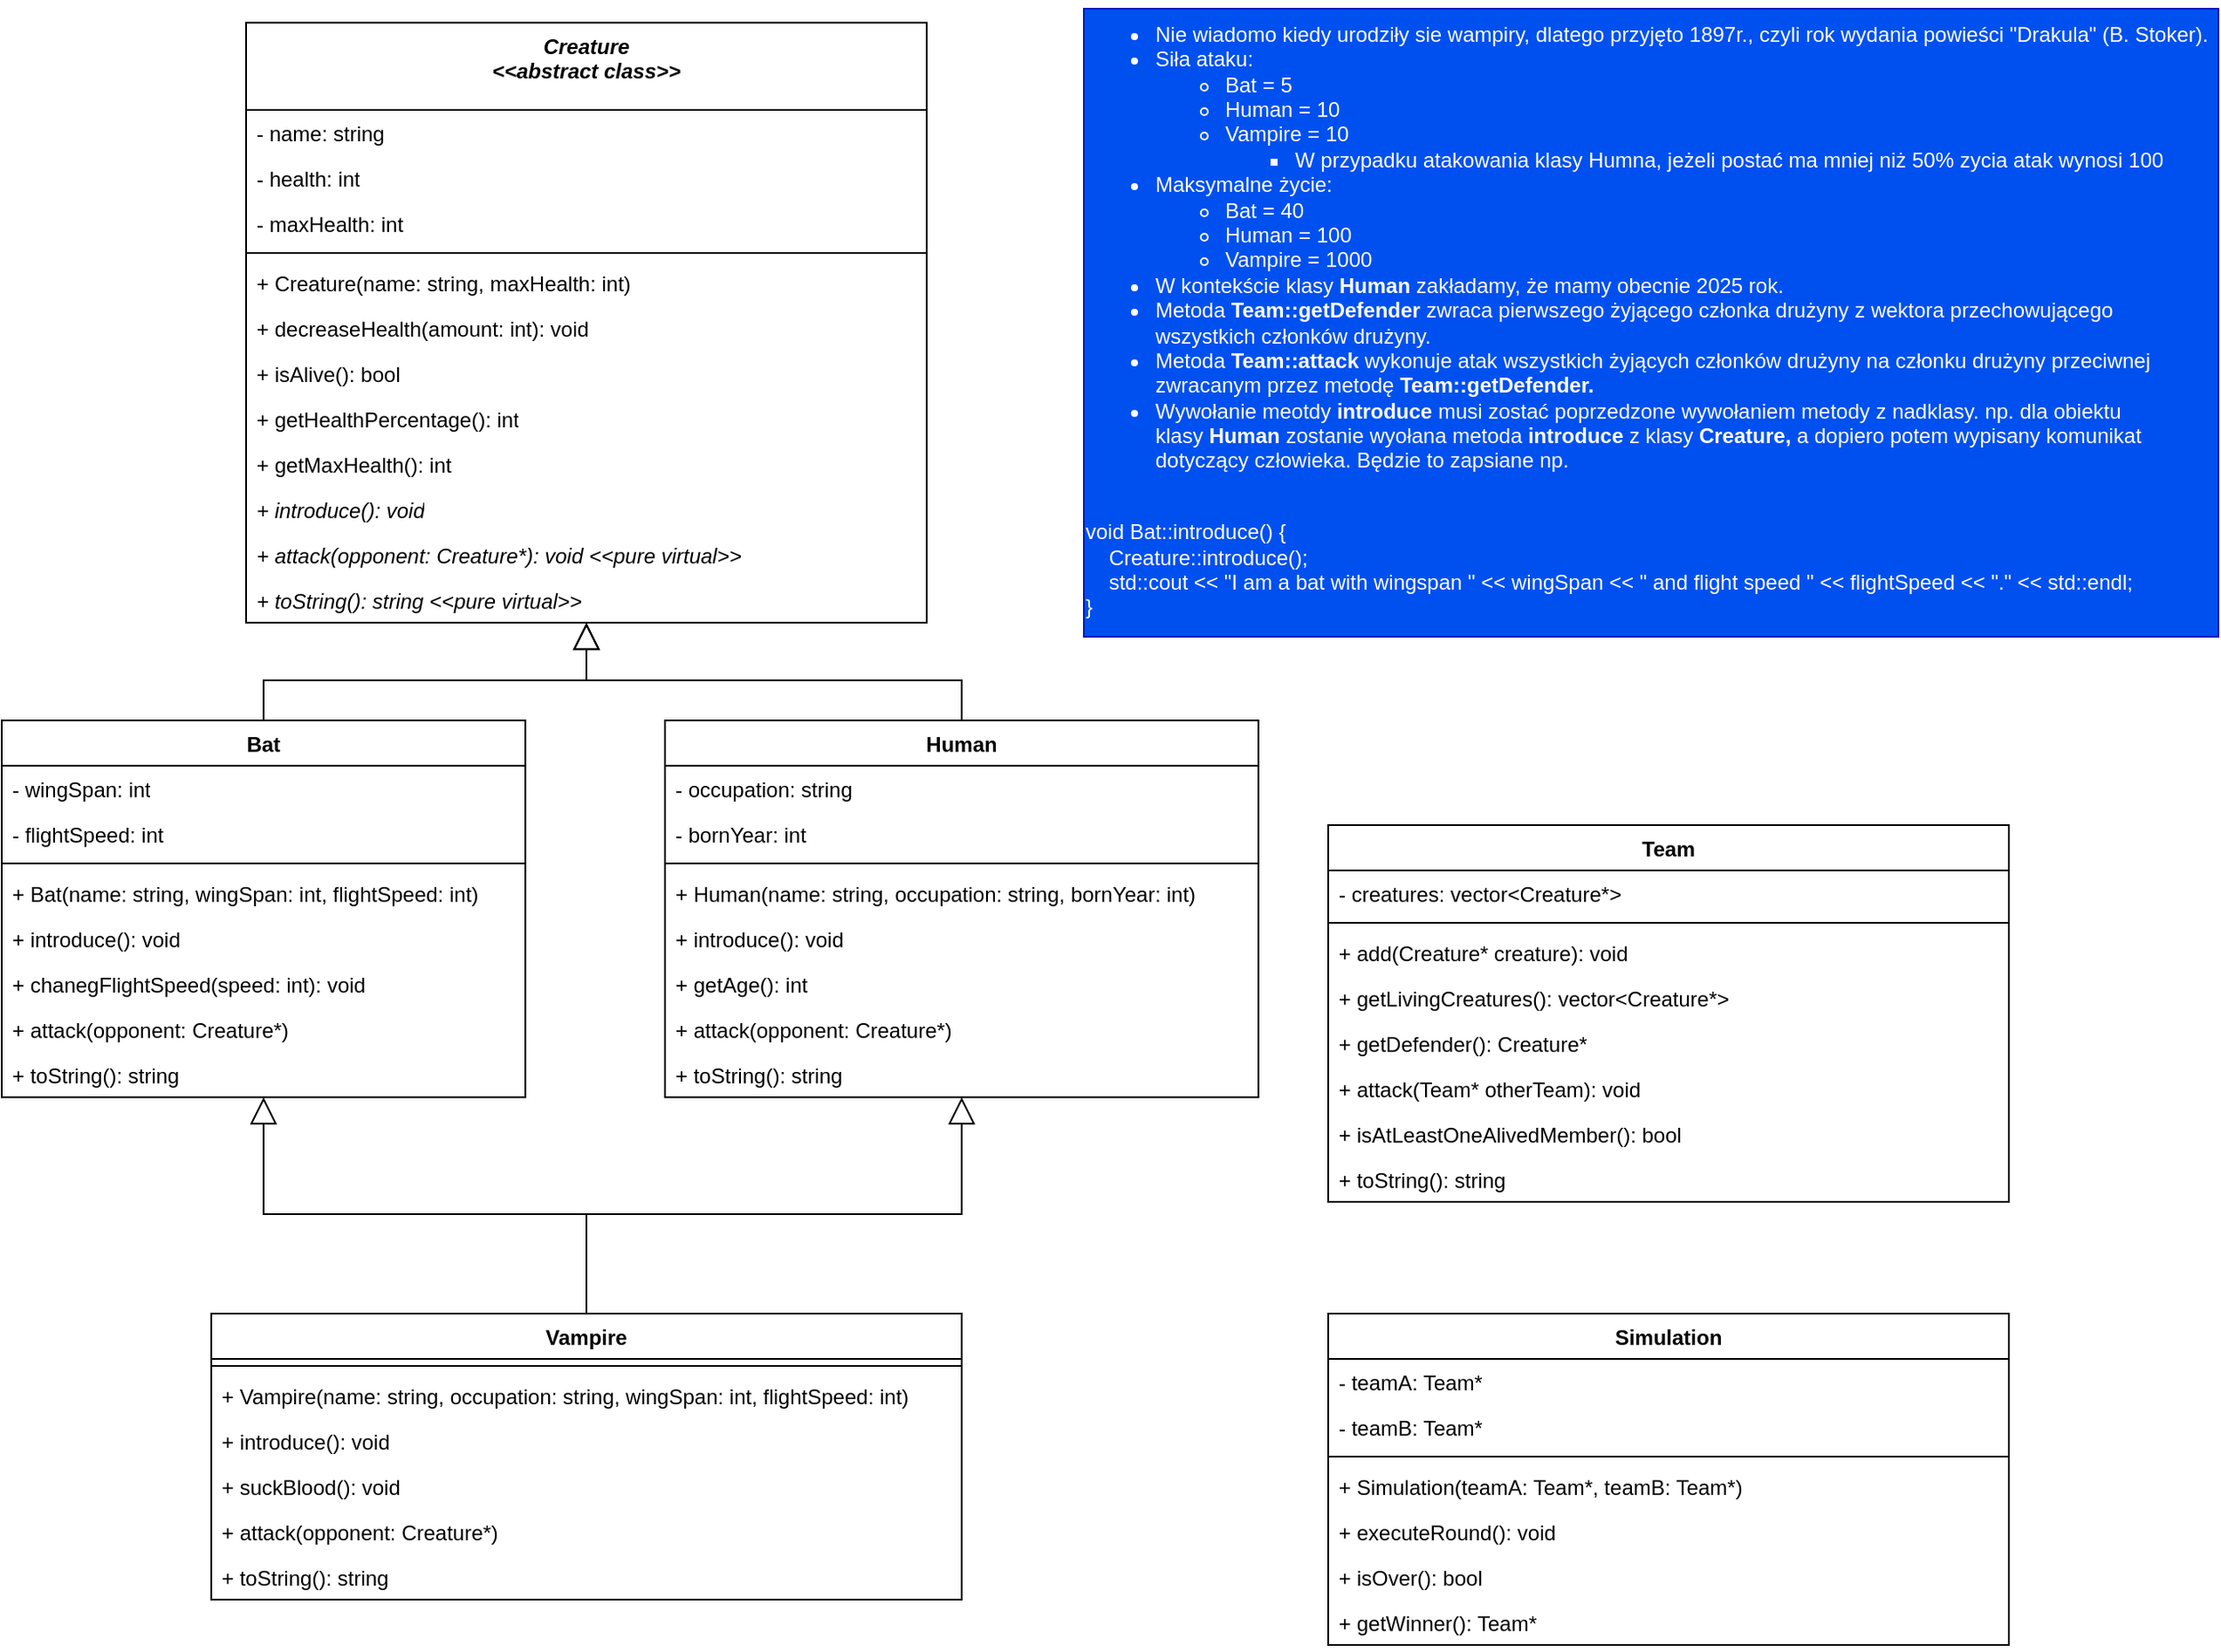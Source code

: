 <mxfile version="25.0.3">
  <diagram name="Page-1" id="QstAt_iUv-jLmHuZSIRQ">
    <mxGraphModel dx="2074" dy="2204" grid="1" gridSize="10" guides="1" tooltips="1" connect="1" arrows="1" fold="1" page="1" pageScale="1" pageWidth="850" pageHeight="1100" math="0" shadow="0">
      <root>
        <mxCell id="0" />
        <mxCell id="1" parent="0" />
        <mxCell id="5Migwdwcm8lPXjOvwGc1-4" value="&lt;i&gt;Creature&lt;/i&gt;&lt;div&gt;&lt;i&gt;&amp;lt;&amp;lt;abstract class&amp;gt;&amp;gt;&lt;/i&gt;&lt;/div&gt;" style="swimlane;fontStyle=1;align=center;verticalAlign=top;childLayout=stackLayout;horizontal=1;startSize=50;horizontalStack=0;resizeParent=1;resizeParentMax=0;resizeLast=0;collapsible=1;marginBottom=0;whiteSpace=wrap;html=1;" parent="1" vertex="1">
          <mxGeometry x="200" y="-140" width="390" height="344" as="geometry" />
        </mxCell>
        <mxCell id="JTOicDsAA7wBTVZqYbhQ-10" value="- name: string" style="text;strokeColor=none;fillColor=none;align=left;verticalAlign=top;spacingLeft=4;spacingRight=4;overflow=hidden;rotatable=0;points=[[0,0.5],[1,0.5]];portConstraint=eastwest;whiteSpace=wrap;html=1;" parent="5Migwdwcm8lPXjOvwGc1-4" vertex="1">
          <mxGeometry y="50" width="390" height="26" as="geometry" />
        </mxCell>
        <mxCell id="5Migwdwcm8lPXjOvwGc1-5" value="- health: int" style="text;strokeColor=none;fillColor=none;align=left;verticalAlign=top;spacingLeft=4;spacingRight=4;overflow=hidden;rotatable=0;points=[[0,0.5],[1,0.5]];portConstraint=eastwest;whiteSpace=wrap;html=1;" parent="5Migwdwcm8lPXjOvwGc1-4" vertex="1">
          <mxGeometry y="76" width="390" height="26" as="geometry" />
        </mxCell>
        <mxCell id="JTOicDsAA7wBTVZqYbhQ-28" value="- maxHealth: int" style="text;strokeColor=none;fillColor=none;align=left;verticalAlign=top;spacingLeft=4;spacingRight=4;overflow=hidden;rotatable=0;points=[[0,0.5],[1,0.5]];portConstraint=eastwest;whiteSpace=wrap;html=1;" parent="5Migwdwcm8lPXjOvwGc1-4" vertex="1">
          <mxGeometry y="102" width="390" height="26" as="geometry" />
        </mxCell>
        <mxCell id="5Migwdwcm8lPXjOvwGc1-6" value="" style="line;strokeWidth=1;fillColor=none;align=left;verticalAlign=middle;spacingTop=-1;spacingLeft=3;spacingRight=3;rotatable=0;labelPosition=right;points=[];portConstraint=eastwest;strokeColor=inherit;" parent="5Migwdwcm8lPXjOvwGc1-4" vertex="1">
          <mxGeometry y="128" width="390" height="8" as="geometry" />
        </mxCell>
        <mxCell id="5Migwdwcm8lPXjOvwGc1-7" value="+ Creature(name: string,&amp;nbsp;&lt;span style=&quot;border-color: var(--border-color);&quot;&gt;maxHealth&lt;/span&gt;: int)" style="text;strokeColor=none;fillColor=none;align=left;verticalAlign=top;spacingLeft=4;spacingRight=4;overflow=hidden;rotatable=0;points=[[0,0.5],[1,0.5]];portConstraint=eastwest;whiteSpace=wrap;html=1;" parent="5Migwdwcm8lPXjOvwGc1-4" vertex="1">
          <mxGeometry y="136" width="390" height="26" as="geometry" />
        </mxCell>
        <mxCell id="JTOicDsAA7wBTVZqYbhQ-19" value="+ decreaseHealth(amount: int): void" style="text;strokeColor=none;fillColor=none;align=left;verticalAlign=top;spacingLeft=4;spacingRight=4;overflow=hidden;rotatable=0;points=[[0,0.5],[1,0.5]];portConstraint=eastwest;whiteSpace=wrap;html=1;" parent="5Migwdwcm8lPXjOvwGc1-4" vertex="1">
          <mxGeometry y="162" width="390" height="26" as="geometry" />
        </mxCell>
        <mxCell id="JTOicDsAA7wBTVZqYbhQ-27" value="+ isAlive(): bool" style="text;strokeColor=none;fillColor=none;align=left;verticalAlign=top;spacingLeft=4;spacingRight=4;overflow=hidden;rotatable=0;points=[[0,0.5],[1,0.5]];portConstraint=eastwest;whiteSpace=wrap;html=1;" parent="5Migwdwcm8lPXjOvwGc1-4" vertex="1">
          <mxGeometry y="188" width="390" height="26" as="geometry" />
        </mxCell>
        <mxCell id="JTOicDsAA7wBTVZqYbhQ-26" value="+ getHealthPercentage(): int" style="text;strokeColor=none;fillColor=none;align=left;verticalAlign=top;spacingLeft=4;spacingRight=4;overflow=hidden;rotatable=0;points=[[0,0.5],[1,0.5]];portConstraint=eastwest;whiteSpace=wrap;html=1;" parent="5Migwdwcm8lPXjOvwGc1-4" vertex="1">
          <mxGeometry y="214" width="390" height="26" as="geometry" />
        </mxCell>
        <mxCell id="PLBqwa0PCcQ4UnEFB9JK-1" value="&lt;span style=&quot;font-weight: normal;&quot;&gt;+ getMaxHealth(): int&lt;/span&gt;" style="text;strokeColor=none;fillColor=none;align=left;verticalAlign=top;spacingLeft=4;spacingRight=4;overflow=hidden;rotatable=0;points=[[0,0.5],[1,0.5]];portConstraint=eastwest;whiteSpace=wrap;html=1;fontStyle=1" parent="5Migwdwcm8lPXjOvwGc1-4" vertex="1">
          <mxGeometry y="240" width="390" height="26" as="geometry" />
        </mxCell>
        <mxCell id="JTOicDsAA7wBTVZqYbhQ-12" value="&lt;i&gt;+ introduce(): void&lt;/i&gt;" style="text;strokeColor=none;fillColor=none;align=left;verticalAlign=top;spacingLeft=4;spacingRight=4;overflow=hidden;rotatable=0;points=[[0,0.5],[1,0.5]];portConstraint=eastwest;whiteSpace=wrap;html=1;" parent="5Migwdwcm8lPXjOvwGc1-4" vertex="1">
          <mxGeometry y="266" width="390" height="26" as="geometry" />
        </mxCell>
        <mxCell id="5Migwdwcm8lPXjOvwGc1-8" value="&lt;i style=&quot;&quot;&gt;&lt;span style=&quot;font-weight: normal;&quot;&gt;+ attack(&lt;/span&gt;&lt;span style=&quot;font-weight: 400;&quot;&gt;opponent&lt;/span&gt;&lt;span style=&quot;font-weight: normal;&quot;&gt;: Creature*): void&amp;nbsp;&lt;/span&gt;&lt;/i&gt;&lt;i style=&quot;font-weight: 400;&quot;&gt;&amp;lt;&amp;lt;pure virtual&amp;gt;&amp;gt;&lt;/i&gt;" style="text;strokeColor=none;fillColor=none;align=left;verticalAlign=top;spacingLeft=4;spacingRight=4;overflow=hidden;rotatable=0;points=[[0,0.5],[1,0.5]];portConstraint=eastwest;whiteSpace=wrap;html=1;fontStyle=1" parent="5Migwdwcm8lPXjOvwGc1-4" vertex="1">
          <mxGeometry y="292" width="390" height="26" as="geometry" />
        </mxCell>
        <mxCell id="Ocg9Glk-y3uKr-0C467c-1" value="&lt;i style=&quot;&quot;&gt;+ toString(): string&amp;nbsp;&lt;/i&gt;&lt;i&gt;&amp;lt;&amp;lt;pure virtual&amp;gt;&amp;gt;&lt;/i&gt;" style="text;strokeColor=none;fillColor=none;align=left;verticalAlign=top;spacingLeft=4;spacingRight=4;overflow=hidden;rotatable=0;points=[[0,0.5],[1,0.5]];portConstraint=eastwest;whiteSpace=wrap;html=1;" parent="5Migwdwcm8lPXjOvwGc1-4" vertex="1">
          <mxGeometry y="318" width="390" height="26" as="geometry" />
        </mxCell>
        <mxCell id="5Migwdwcm8lPXjOvwGc1-18" style="rounded=0;orthogonalLoop=1;jettySize=auto;html=1;endArrow=block;endFill=0;startArrow=none;startFill=0;startSize=13;endSize=13;edgeStyle=orthogonalEdgeStyle;" parent="1" source="5Migwdwcm8lPXjOvwGc1-9" target="5Migwdwcm8lPXjOvwGc1-4" edge="1">
          <mxGeometry relative="1" as="geometry" />
        </mxCell>
        <mxCell id="5Migwdwcm8lPXjOvwGc1-9" value="Human" style="swimlane;fontStyle=1;align=center;verticalAlign=top;childLayout=stackLayout;horizontal=1;startSize=26;horizontalStack=0;resizeParent=1;resizeParentMax=0;resizeLast=0;collapsible=1;marginBottom=0;whiteSpace=wrap;html=1;" parent="1" vertex="1">
          <mxGeometry x="440" y="260" width="340" height="216" as="geometry" />
        </mxCell>
        <mxCell id="5Migwdwcm8lPXjOvwGc1-10" value="- occupation: string" style="text;strokeColor=none;fillColor=none;align=left;verticalAlign=top;spacingLeft=4;spacingRight=4;overflow=hidden;rotatable=0;points=[[0,0.5],[1,0.5]];portConstraint=eastwest;whiteSpace=wrap;html=1;" parent="5Migwdwcm8lPXjOvwGc1-9" vertex="1">
          <mxGeometry y="26" width="340" height="26" as="geometry" />
        </mxCell>
        <mxCell id="5Migwdwcm8lPXjOvwGc1-14" value="- bornYear: int" style="text;strokeColor=none;fillColor=none;align=left;verticalAlign=top;spacingLeft=4;spacingRight=4;overflow=hidden;rotatable=0;points=[[0,0.5],[1,0.5]];portConstraint=eastwest;whiteSpace=wrap;html=1;" parent="5Migwdwcm8lPXjOvwGc1-9" vertex="1">
          <mxGeometry y="52" width="340" height="26" as="geometry" />
        </mxCell>
        <mxCell id="5Migwdwcm8lPXjOvwGc1-11" value="" style="line;strokeWidth=1;fillColor=none;align=left;verticalAlign=middle;spacingTop=-1;spacingLeft=3;spacingRight=3;rotatable=0;labelPosition=right;points=[];portConstraint=eastwest;strokeColor=inherit;" parent="5Migwdwcm8lPXjOvwGc1-9" vertex="1">
          <mxGeometry y="78" width="340" height="8" as="geometry" />
        </mxCell>
        <mxCell id="5Migwdwcm8lPXjOvwGc1-12" value="+ Human(name: string, occupation: string, bornYear: int)" style="text;strokeColor=none;fillColor=none;align=left;verticalAlign=top;spacingLeft=4;spacingRight=4;overflow=hidden;rotatable=0;points=[[0,0.5],[1,0.5]];portConstraint=eastwest;whiteSpace=wrap;html=1;" parent="5Migwdwcm8lPXjOvwGc1-9" vertex="1">
          <mxGeometry y="86" width="340" height="26" as="geometry" />
        </mxCell>
        <mxCell id="5Migwdwcm8lPXjOvwGc1-15" value="+ introduce(): void" style="text;strokeColor=none;fillColor=none;align=left;verticalAlign=top;spacingLeft=4;spacingRight=4;overflow=hidden;rotatable=0;points=[[0,0.5],[1,0.5]];portConstraint=eastwest;whiteSpace=wrap;html=1;" parent="5Migwdwcm8lPXjOvwGc1-9" vertex="1">
          <mxGeometry y="112" width="340" height="26" as="geometry" />
        </mxCell>
        <mxCell id="5Migwdwcm8lPXjOvwGc1-16" value="+ getAge(): int" style="text;strokeColor=none;fillColor=none;align=left;verticalAlign=top;spacingLeft=4;spacingRight=4;overflow=hidden;rotatable=0;points=[[0,0.5],[1,0.5]];portConstraint=eastwest;whiteSpace=wrap;html=1;" parent="5Migwdwcm8lPXjOvwGc1-9" vertex="1">
          <mxGeometry y="138" width="340" height="26" as="geometry" />
        </mxCell>
        <mxCell id="JTOicDsAA7wBTVZqYbhQ-15" value="+ attack(opponent: Creature*)" style="text;strokeColor=none;fillColor=none;align=left;verticalAlign=top;spacingLeft=4;spacingRight=4;overflow=hidden;rotatable=0;points=[[0,0.5],[1,0.5]];portConstraint=eastwest;whiteSpace=wrap;html=1;" parent="5Migwdwcm8lPXjOvwGc1-9" vertex="1">
          <mxGeometry y="164" width="340" height="26" as="geometry" />
        </mxCell>
        <mxCell id="-kpl4KCauYQqRq4dRES8-4" value="+ toString(): string" style="text;strokeColor=none;fillColor=none;align=left;verticalAlign=top;spacingLeft=4;spacingRight=4;overflow=hidden;rotatable=0;points=[[0,0.5],[1,0.5]];portConstraint=eastwest;whiteSpace=wrap;html=1;" vertex="1" parent="5Migwdwcm8lPXjOvwGc1-9">
          <mxGeometry y="190" width="340" height="26" as="geometry" />
        </mxCell>
        <mxCell id="5Migwdwcm8lPXjOvwGc1-38" style="rounded=0;orthogonalLoop=1;jettySize=auto;html=1;startArrow=none;startFill=0;endArrow=block;endFill=0;startSize=13;endSize=13;edgeStyle=orthogonalEdgeStyle;" parent="1" source="5Migwdwcm8lPXjOvwGc1-19" target="5Migwdwcm8lPXjOvwGc1-4" edge="1">
          <mxGeometry relative="1" as="geometry" />
        </mxCell>
        <mxCell id="5Migwdwcm8lPXjOvwGc1-19" value="Bat" style="swimlane;fontStyle=1;align=center;verticalAlign=top;childLayout=stackLayout;horizontal=1;startSize=26;horizontalStack=0;resizeParent=1;resizeParentMax=0;resizeLast=0;collapsible=1;marginBottom=0;whiteSpace=wrap;html=1;" parent="1" vertex="1">
          <mxGeometry x="60" y="260" width="300" height="216" as="geometry" />
        </mxCell>
        <mxCell id="5Migwdwcm8lPXjOvwGc1-20" value="- wingSpan: int" style="text;strokeColor=none;fillColor=none;align=left;verticalAlign=top;spacingLeft=4;spacingRight=4;overflow=hidden;rotatable=0;points=[[0,0.5],[1,0.5]];portConstraint=eastwest;whiteSpace=wrap;html=1;" parent="5Migwdwcm8lPXjOvwGc1-19" vertex="1">
          <mxGeometry y="26" width="300" height="26" as="geometry" />
        </mxCell>
        <mxCell id="5Migwdwcm8lPXjOvwGc1-21" value="- flightSpeed: int" style="text;strokeColor=none;fillColor=none;align=left;verticalAlign=top;spacingLeft=4;spacingRight=4;overflow=hidden;rotatable=0;points=[[0,0.5],[1,0.5]];portConstraint=eastwest;whiteSpace=wrap;html=1;" parent="5Migwdwcm8lPXjOvwGc1-19" vertex="1">
          <mxGeometry y="52" width="300" height="26" as="geometry" />
        </mxCell>
        <mxCell id="5Migwdwcm8lPXjOvwGc1-22" value="" style="line;strokeWidth=1;fillColor=none;align=left;verticalAlign=middle;spacingTop=-1;spacingLeft=3;spacingRight=3;rotatable=0;labelPosition=right;points=[];portConstraint=eastwest;strokeColor=inherit;" parent="5Migwdwcm8lPXjOvwGc1-19" vertex="1">
          <mxGeometry y="78" width="300" height="8" as="geometry" />
        </mxCell>
        <mxCell id="5Migwdwcm8lPXjOvwGc1-23" value="+ Bat(name: string, wingSpan: int, flightSpeed: int)" style="text;strokeColor=none;fillColor=none;align=left;verticalAlign=top;spacingLeft=4;spacingRight=4;overflow=hidden;rotatable=0;points=[[0,0.5],[1,0.5]];portConstraint=eastwest;whiteSpace=wrap;html=1;" parent="5Migwdwcm8lPXjOvwGc1-19" vertex="1">
          <mxGeometry y="86" width="300" height="26" as="geometry" />
        </mxCell>
        <mxCell id="5Migwdwcm8lPXjOvwGc1-24" value="+ introduce(): void" style="text;strokeColor=none;fillColor=none;align=left;verticalAlign=top;spacingLeft=4;spacingRight=4;overflow=hidden;rotatable=0;points=[[0,0.5],[1,0.5]];portConstraint=eastwest;whiteSpace=wrap;html=1;" parent="5Migwdwcm8lPXjOvwGc1-19" vertex="1">
          <mxGeometry y="112" width="300" height="26" as="geometry" />
        </mxCell>
        <mxCell id="5Migwdwcm8lPXjOvwGc1-26" value="+ chanegFlightSpeed(speed: int): void" style="text;strokeColor=none;fillColor=none;align=left;verticalAlign=top;spacingLeft=4;spacingRight=4;overflow=hidden;rotatable=0;points=[[0,0.5],[1,0.5]];portConstraint=eastwest;whiteSpace=wrap;html=1;" parent="5Migwdwcm8lPXjOvwGc1-19" vertex="1">
          <mxGeometry y="138" width="300" height="26" as="geometry" />
        </mxCell>
        <mxCell id="JTOicDsAA7wBTVZqYbhQ-14" value="+ attack(opponent: Creature*)" style="text;strokeColor=none;fillColor=none;align=left;verticalAlign=top;spacingLeft=4;spacingRight=4;overflow=hidden;rotatable=0;points=[[0,0.5],[1,0.5]];portConstraint=eastwest;whiteSpace=wrap;html=1;" parent="5Migwdwcm8lPXjOvwGc1-19" vertex="1">
          <mxGeometry y="164" width="300" height="26" as="geometry" />
        </mxCell>
        <mxCell id="-kpl4KCauYQqRq4dRES8-2" value="+ toString(): string" style="text;strokeColor=none;fillColor=none;align=left;verticalAlign=top;spacingLeft=4;spacingRight=4;overflow=hidden;rotatable=0;points=[[0,0.5],[1,0.5]];portConstraint=eastwest;whiteSpace=wrap;html=1;" vertex="1" parent="5Migwdwcm8lPXjOvwGc1-19">
          <mxGeometry y="190" width="300" height="26" as="geometry" />
        </mxCell>
        <mxCell id="5Migwdwcm8lPXjOvwGc1-36" style="rounded=0;orthogonalLoop=1;jettySize=auto;html=1;startArrow=none;startFill=0;endArrow=block;endFill=0;startSize=13;endSize=13;edgeStyle=orthogonalEdgeStyle;" parent="1" source="5Migwdwcm8lPXjOvwGc1-27" target="5Migwdwcm8lPXjOvwGc1-9" edge="1">
          <mxGeometry relative="1" as="geometry" />
        </mxCell>
        <mxCell id="5Migwdwcm8lPXjOvwGc1-37" style="rounded=0;orthogonalLoop=1;jettySize=auto;html=1;startArrow=none;startFill=0;endArrow=block;endFill=0;startSize=13;endSize=13;edgeStyle=orthogonalEdgeStyle;" parent="1" source="5Migwdwcm8lPXjOvwGc1-27" target="5Migwdwcm8lPXjOvwGc1-19" edge="1">
          <mxGeometry relative="1" as="geometry" />
        </mxCell>
        <mxCell id="5Migwdwcm8lPXjOvwGc1-27" value="Vampire" style="swimlane;fontStyle=1;align=center;verticalAlign=top;childLayout=stackLayout;horizontal=1;startSize=26;horizontalStack=0;resizeParent=1;resizeParentMax=0;resizeLast=0;collapsible=1;marginBottom=0;whiteSpace=wrap;html=1;" parent="1" vertex="1">
          <mxGeometry x="180" y="600" width="430" height="164" as="geometry" />
        </mxCell>
        <mxCell id="5Migwdwcm8lPXjOvwGc1-30" value="" style="line;strokeWidth=1;fillColor=none;align=left;verticalAlign=middle;spacingTop=-1;spacingLeft=3;spacingRight=3;rotatable=0;labelPosition=right;points=[];portConstraint=eastwest;strokeColor=inherit;" parent="5Migwdwcm8lPXjOvwGc1-27" vertex="1">
          <mxGeometry y="26" width="430" height="8" as="geometry" />
        </mxCell>
        <mxCell id="5Migwdwcm8lPXjOvwGc1-31" value="+&amp;nbsp;Vampire(name: string, occupation: string, wingSpan: int, flightSpeed: int)" style="text;strokeColor=none;fillColor=none;align=left;verticalAlign=top;spacingLeft=4;spacingRight=4;overflow=hidden;rotatable=0;points=[[0,0.5],[1,0.5]];portConstraint=eastwest;whiteSpace=wrap;html=1;" parent="5Migwdwcm8lPXjOvwGc1-27" vertex="1">
          <mxGeometry y="34" width="430" height="26" as="geometry" />
        </mxCell>
        <mxCell id="5Migwdwcm8lPXjOvwGc1-32" value="+ introduce(): void" style="text;strokeColor=none;fillColor=none;align=left;verticalAlign=top;spacingLeft=4;spacingRight=4;overflow=hidden;rotatable=0;points=[[0,0.5],[1,0.5]];portConstraint=eastwest;whiteSpace=wrap;html=1;" parent="5Migwdwcm8lPXjOvwGc1-27" vertex="1">
          <mxGeometry y="60" width="430" height="26" as="geometry" />
        </mxCell>
        <mxCell id="5Migwdwcm8lPXjOvwGc1-33" value="+ suckBlood(): void" style="text;strokeColor=none;fillColor=none;align=left;verticalAlign=top;spacingLeft=4;spacingRight=4;overflow=hidden;rotatable=0;points=[[0,0.5],[1,0.5]];portConstraint=eastwest;whiteSpace=wrap;html=1;" parent="5Migwdwcm8lPXjOvwGc1-27" vertex="1">
          <mxGeometry y="86" width="430" height="26" as="geometry" />
        </mxCell>
        <mxCell id="JTOicDsAA7wBTVZqYbhQ-16" value="+ attack(opponent: Creature*)" style="text;strokeColor=none;fillColor=none;align=left;verticalAlign=top;spacingLeft=4;spacingRight=4;overflow=hidden;rotatable=0;points=[[0,0.5],[1,0.5]];portConstraint=eastwest;whiteSpace=wrap;html=1;" parent="5Migwdwcm8lPXjOvwGc1-27" vertex="1">
          <mxGeometry y="112" width="430" height="26" as="geometry" />
        </mxCell>
        <mxCell id="-kpl4KCauYQqRq4dRES8-3" value="+ toString(): string" style="text;strokeColor=none;fillColor=none;align=left;verticalAlign=top;spacingLeft=4;spacingRight=4;overflow=hidden;rotatable=0;points=[[0,0.5],[1,0.5]];portConstraint=eastwest;whiteSpace=wrap;html=1;" vertex="1" parent="5Migwdwcm8lPXjOvwGc1-27">
          <mxGeometry y="138" width="430" height="26" as="geometry" />
        </mxCell>
        <mxCell id="Ocg9Glk-y3uKr-0C467c-2" value="Team" style="swimlane;fontStyle=1;align=center;verticalAlign=top;childLayout=stackLayout;horizontal=1;startSize=26;horizontalStack=0;resizeParent=1;resizeParentMax=0;resizeLast=0;collapsible=1;marginBottom=0;whiteSpace=wrap;html=1;" parent="1" vertex="1">
          <mxGeometry x="820" y="320" width="390" height="216" as="geometry" />
        </mxCell>
        <mxCell id="Ocg9Glk-y3uKr-0C467c-3" value="- creatures:&amp;nbsp;vector&amp;lt;Creature*&amp;gt;" style="text;strokeColor=none;fillColor=none;align=left;verticalAlign=top;spacingLeft=4;spacingRight=4;overflow=hidden;rotatable=0;points=[[0,0.5],[1,0.5]];portConstraint=eastwest;whiteSpace=wrap;html=1;" parent="Ocg9Glk-y3uKr-0C467c-2" vertex="1">
          <mxGeometry y="26" width="390" height="26" as="geometry" />
        </mxCell>
        <mxCell id="Ocg9Glk-y3uKr-0C467c-6" value="" style="line;strokeWidth=1;fillColor=none;align=left;verticalAlign=middle;spacingTop=-1;spacingLeft=3;spacingRight=3;rotatable=0;labelPosition=right;points=[];portConstraint=eastwest;strokeColor=inherit;" parent="Ocg9Glk-y3uKr-0C467c-2" vertex="1">
          <mxGeometry y="52" width="390" height="8" as="geometry" />
        </mxCell>
        <mxCell id="Ocg9Glk-y3uKr-0C467c-8" value="+ add(Creature* creature): void" style="text;strokeColor=none;fillColor=none;align=left;verticalAlign=top;spacingLeft=4;spacingRight=4;overflow=hidden;rotatable=0;points=[[0,0.5],[1,0.5]];portConstraint=eastwest;whiteSpace=wrap;html=1;" parent="Ocg9Glk-y3uKr-0C467c-2" vertex="1">
          <mxGeometry y="60" width="390" height="26" as="geometry" />
        </mxCell>
        <mxCell id="Ocg9Glk-y3uKr-0C467c-15" value="+ getLivingCreatures(): vector&amp;lt;Creature*&amp;gt;" style="text;strokeColor=none;fillColor=none;align=left;verticalAlign=top;spacingLeft=4;spacingRight=4;overflow=hidden;rotatable=0;points=[[0,0.5],[1,0.5]];portConstraint=eastwest;whiteSpace=wrap;html=1;" parent="Ocg9Glk-y3uKr-0C467c-2" vertex="1">
          <mxGeometry y="86" width="390" height="26" as="geometry" />
        </mxCell>
        <mxCell id="Ocg9Glk-y3uKr-0C467c-26" value="+ getDefender(): Creature*" style="text;strokeColor=none;fillColor=none;align=left;verticalAlign=top;spacingLeft=4;spacingRight=4;overflow=hidden;rotatable=0;points=[[0,0.5],[1,0.5]];portConstraint=eastwest;whiteSpace=wrap;html=1;" parent="Ocg9Glk-y3uKr-0C467c-2" vertex="1">
          <mxGeometry y="112" width="390" height="26" as="geometry" />
        </mxCell>
        <mxCell id="Ocg9Glk-y3uKr-0C467c-9" value="+ attack(Team* otherTeam): void" style="text;strokeColor=none;fillColor=none;align=left;verticalAlign=top;spacingLeft=4;spacingRight=4;overflow=hidden;rotatable=0;points=[[0,0.5],[1,0.5]];portConstraint=eastwest;whiteSpace=wrap;html=1;" parent="Ocg9Glk-y3uKr-0C467c-2" vertex="1">
          <mxGeometry y="138" width="390" height="26" as="geometry" />
        </mxCell>
        <mxCell id="Ocg9Glk-y3uKr-0C467c-11" value="+ isAtLeastOneAlivedMember(): bool" style="text;strokeColor=none;fillColor=none;align=left;verticalAlign=top;spacingLeft=4;spacingRight=4;overflow=hidden;rotatable=0;points=[[0,0.5],[1,0.5]];portConstraint=eastwest;whiteSpace=wrap;html=1;" parent="Ocg9Glk-y3uKr-0C467c-2" vertex="1">
          <mxGeometry y="164" width="390" height="26" as="geometry" />
        </mxCell>
        <mxCell id="Ocg9Glk-y3uKr-0C467c-14" value="+ toString(): string" style="text;strokeColor=none;fillColor=none;align=left;verticalAlign=top;spacingLeft=4;spacingRight=4;overflow=hidden;rotatable=0;points=[[0,0.5],[1,0.5]];portConstraint=eastwest;whiteSpace=wrap;html=1;" parent="Ocg9Glk-y3uKr-0C467c-2" vertex="1">
          <mxGeometry y="190" width="390" height="26" as="geometry" />
        </mxCell>
        <mxCell id="Ocg9Glk-y3uKr-0C467c-16" value="Simulation" style="swimlane;fontStyle=1;align=center;verticalAlign=top;childLayout=stackLayout;horizontal=1;startSize=26;horizontalStack=0;resizeParent=1;resizeParentMax=0;resizeLast=0;collapsible=1;marginBottom=0;whiteSpace=wrap;html=1;" parent="1" vertex="1">
          <mxGeometry x="820" y="600" width="390" height="190" as="geometry" />
        </mxCell>
        <mxCell id="Ocg9Glk-y3uKr-0C467c-17" value="- teamA: Team*" style="text;strokeColor=none;fillColor=none;align=left;verticalAlign=top;spacingLeft=4;spacingRight=4;overflow=hidden;rotatable=0;points=[[0,0.5],[1,0.5]];portConstraint=eastwest;whiteSpace=wrap;html=1;" parent="Ocg9Glk-y3uKr-0C467c-16" vertex="1">
          <mxGeometry y="26" width="390" height="26" as="geometry" />
        </mxCell>
        <mxCell id="Ocg9Glk-y3uKr-0C467c-25" value="- teamB: Team*" style="text;strokeColor=none;fillColor=none;align=left;verticalAlign=top;spacingLeft=4;spacingRight=4;overflow=hidden;rotatable=0;points=[[0,0.5],[1,0.5]];portConstraint=eastwest;whiteSpace=wrap;html=1;" parent="Ocg9Glk-y3uKr-0C467c-16" vertex="1">
          <mxGeometry y="52" width="390" height="26" as="geometry" />
        </mxCell>
        <mxCell id="Ocg9Glk-y3uKr-0C467c-18" value="" style="line;strokeWidth=1;fillColor=none;align=left;verticalAlign=middle;spacingTop=-1;spacingLeft=3;spacingRight=3;rotatable=0;labelPosition=right;points=[];portConstraint=eastwest;strokeColor=inherit;" parent="Ocg9Glk-y3uKr-0C467c-16" vertex="1">
          <mxGeometry y="78" width="390" height="8" as="geometry" />
        </mxCell>
        <mxCell id="Ocg9Glk-y3uKr-0C467c-19" value="+&amp;nbsp;Simulation(teamA: Team*, teamB: Team*)" style="text;strokeColor=none;fillColor=none;align=left;verticalAlign=top;spacingLeft=4;spacingRight=4;overflow=hidden;rotatable=0;points=[[0,0.5],[1,0.5]];portConstraint=eastwest;whiteSpace=wrap;html=1;" parent="Ocg9Glk-y3uKr-0C467c-16" vertex="1">
          <mxGeometry y="86" width="390" height="26" as="geometry" />
        </mxCell>
        <mxCell id="Ocg9Glk-y3uKr-0C467c-20" value="+ executeRound(): void" style="text;strokeColor=none;fillColor=none;align=left;verticalAlign=top;spacingLeft=4;spacingRight=4;overflow=hidden;rotatable=0;points=[[0,0.5],[1,0.5]];portConstraint=eastwest;whiteSpace=wrap;html=1;" parent="Ocg9Glk-y3uKr-0C467c-16" vertex="1">
          <mxGeometry y="112" width="390" height="26" as="geometry" />
        </mxCell>
        <mxCell id="Ocg9Glk-y3uKr-0C467c-21" value="+ isOver(): bool" style="text;strokeColor=none;fillColor=none;align=left;verticalAlign=top;spacingLeft=4;spacingRight=4;overflow=hidden;rotatable=0;points=[[0,0.5],[1,0.5]];portConstraint=eastwest;whiteSpace=wrap;html=1;" parent="Ocg9Glk-y3uKr-0C467c-16" vertex="1">
          <mxGeometry y="138" width="390" height="26" as="geometry" />
        </mxCell>
        <mxCell id="-kpl4KCauYQqRq4dRES8-6" value="+ getWinner(): Team*" style="text;strokeColor=none;fillColor=none;align=left;verticalAlign=top;spacingLeft=4;spacingRight=4;overflow=hidden;rotatable=0;points=[[0,0.5],[1,0.5]];portConstraint=eastwest;whiteSpace=wrap;html=1;" vertex="1" parent="Ocg9Glk-y3uKr-0C467c-16">
          <mxGeometry y="164" width="390" height="26" as="geometry" />
        </mxCell>
        <mxCell id="-kpl4KCauYQqRq4dRES8-1" value="&lt;ul&gt;&lt;li style=&quot;text-align: left;&quot;&gt;Nie wiadomo kiedy urodziły sie wampiry, dlatego przyjęto&amp;nbsp;1897r., czyli rok wydania powieści &quot;Drakula&quot; (B. Stoker).&lt;/li&gt;&lt;li style=&quot;text-align: left;&quot;&gt;Siła ataku:&lt;/li&gt;&lt;ul&gt;&lt;li style=&quot;text-align: left;&quot;&gt;Bat = 5&lt;/li&gt;&lt;li style=&quot;text-align: left;&quot;&gt;Human = 10&lt;/li&gt;&lt;li style=&quot;text-align: left;&quot;&gt;Vampire = 10&lt;/li&gt;&lt;ul&gt;&lt;li style=&quot;text-align: left;&quot;&gt;W przypadku atakowania klasy Humna, jeżeli postać ma mniej niż 50% zycia atak wynosi 100&lt;/li&gt;&lt;/ul&gt;&lt;/ul&gt;&lt;li style=&quot;text-align: left;&quot;&gt;Maksymalne życie:&lt;/li&gt;&lt;ul&gt;&lt;li style=&quot;text-align: left;&quot;&gt;Bat = 40&lt;/li&gt;&lt;li style=&quot;text-align: left;&quot;&gt;Human = 100&lt;/li&gt;&lt;li style=&quot;text-align: left;&quot;&gt;Vampire = 1000&lt;/li&gt;&lt;/ul&gt;&lt;li style=&quot;text-align: left;&quot;&gt;&lt;span style=&quot;background-color: initial;&quot;&gt;W kontekście klasy &lt;b&gt;Human &lt;/b&gt;zakładamy, że mamy obecnie 2025 rok.&lt;/span&gt;&lt;/li&gt;&lt;li style=&quot;text-align: left;&quot;&gt;&lt;span style=&quot;background-color: initial;&quot;&gt;Metoda &lt;b&gt;Team::&lt;/b&gt;&lt;/span&gt;&lt;b&gt;getDefender &lt;/b&gt;zwraca pierwszego żyjącego członka drużyny z wektora przechowującego wszystkich członków drużyny.&lt;/li&gt;&lt;li style=&quot;text-align: left;&quot;&gt;Metoda &lt;b&gt;Team::attack &lt;/b&gt;wykonuje atak wszystkich żyjących członków drużyny na członku drużyny przeciwnej zwracanym przez metodę &lt;b&gt;Team::getDefender.&lt;/b&gt;&lt;/li&gt;&lt;li style=&quot;text-align: left;&quot;&gt;&lt;span style=&quot;background-color: initial;&quot;&gt;Wywołanie meotdy&amp;nbsp;&lt;/span&gt;&lt;b style=&quot;background-color: initial;&quot;&gt;introduce&amp;nbsp;&lt;/b&gt;&lt;span style=&quot;background-color: initial;&quot;&gt;musi zostać poprzedzone wywołaniem metody z nadklasy. np. dla obiektu klasy&amp;nbsp;&lt;/span&gt;&lt;b style=&quot;background-color: initial;&quot;&gt;Human&amp;nbsp;&lt;/b&gt;&lt;span style=&quot;background-color: initial;&quot;&gt;zostanie wyołana metoda&amp;nbsp;&lt;/span&gt;&lt;b style=&quot;background-color: initial;&quot;&gt;introduce&lt;/b&gt;&lt;span style=&quot;background-color: initial;&quot;&gt;&amp;nbsp;z klasy&amp;nbsp;&lt;/span&gt;&lt;b style=&quot;background-color: initial;&quot;&gt;Creature,&amp;nbsp;&lt;/b&gt;&lt;span style=&quot;background-color: initial;&quot;&gt;a dopiero potem wypisany komunikat dotyczący człowieka. Będzie to zapsiane np.&amp;nbsp;&lt;/span&gt;&lt;/li&gt;&lt;/ul&gt;&lt;div&gt;&lt;div style=&quot;text-align: left;&quot;&gt;&lt;br&gt;&lt;/div&gt;&lt;div style=&quot;text-align: left; background-color: initial;&quot;&gt;&lt;span style=&quot;background-color: initial;&quot;&gt;void Bat::introduce() {&lt;/span&gt;&lt;/div&gt;&lt;div style=&quot;text-align: left; background-color: initial;&quot;&gt;&amp;nbsp; &amp;nbsp; Creature::introduce();&lt;/div&gt;&lt;div style=&quot;text-align: left; background-color: initial;&quot;&gt;&amp;nbsp; &amp;nbsp; std::cout &amp;lt;&amp;lt; &quot;I am a bat with wingspan &quot; &amp;lt;&amp;lt; wingSpan &amp;lt;&amp;lt; &quot; and flight speed &quot; &amp;lt;&amp;lt; flightSpeed &amp;lt;&amp;lt; &quot;.&quot; &amp;lt;&amp;lt; std::endl;&lt;/div&gt;&lt;div style=&quot;text-align: left; background-color: initial;&quot;&gt;}&lt;/div&gt;&lt;/div&gt;&lt;div style=&quot;text-align: left; background-color: initial;&quot;&gt;&lt;br&gt;&lt;/div&gt;" style="rounded=0;whiteSpace=wrap;html=1;fillColor=#0050ef;fontColor=#ffffff;strokeColor=#001DBC;" vertex="1" parent="1">
          <mxGeometry x="680" y="-148" width="650" height="360" as="geometry" />
        </mxCell>
      </root>
    </mxGraphModel>
  </diagram>
</mxfile>
